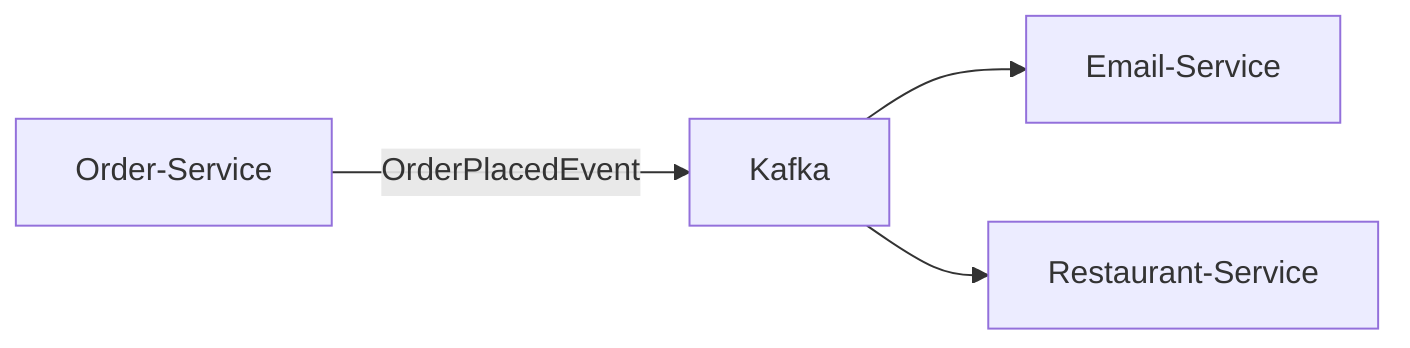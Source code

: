 flowchart LR
    Order-Service -->|OrderPlacedEvent| Kafka
    Kafka --> Email-Service
    Kafka --> Restaurant-Service